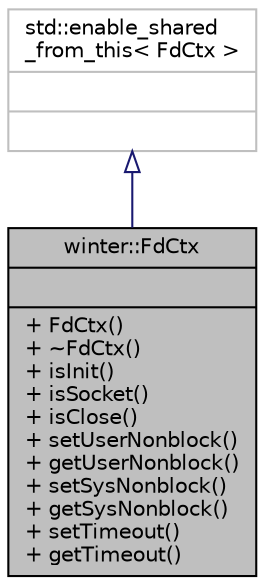 digraph "winter::FdCtx"
{
 // LATEX_PDF_SIZE
  edge [fontname="Helvetica",fontsize="10",labelfontname="Helvetica",labelfontsize="10"];
  node [fontname="Helvetica",fontsize="10",shape=record];
  Node1 [label="{winter::FdCtx\n||+ FdCtx()\l+ ~FdCtx()\l+ isInit()\l+ isSocket()\l+ isClose()\l+ setUserNonblock()\l+ getUserNonblock()\l+ setSysNonblock()\l+ getSysNonblock()\l+ setTimeout()\l+ getTimeout()\l}",height=0.2,width=0.4,color="black", fillcolor="grey75", style="filled", fontcolor="black",tooltip="文件句柄上下文类"];
  Node2 -> Node1 [dir="back",color="midnightblue",fontsize="10",style="solid",arrowtail="onormal"];
  Node2 [label="{std::enable_shared\l_from_this\< FdCtx \>\n||}",height=0.2,width=0.4,color="grey75", fillcolor="white", style="filled",tooltip=" "];
}
